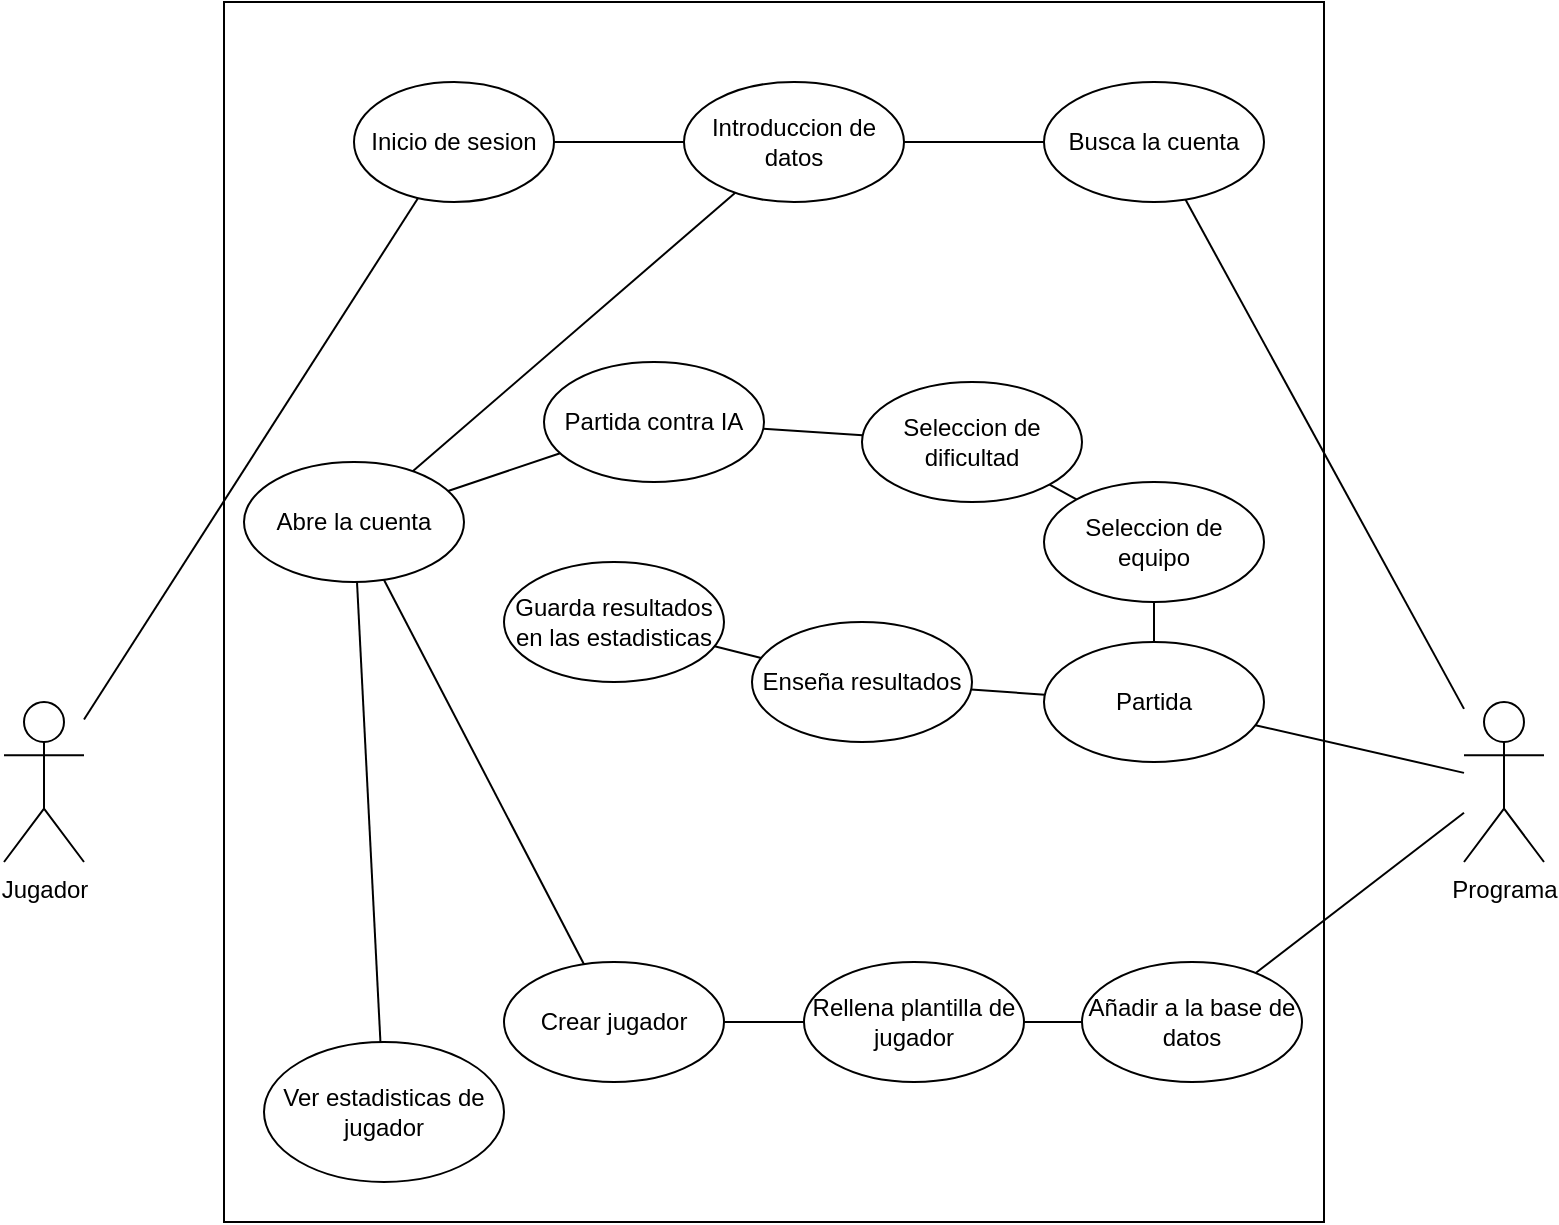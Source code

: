 <mxfile version="20.3.0" type="device"><diagram id="l-WyEPw-EO5zAGnTGzA9" name="Página-1"><mxGraphModel dx="1421" dy="865" grid="1" gridSize="10" guides="1" tooltips="1" connect="1" arrows="1" fold="1" page="1" pageScale="1" pageWidth="827" pageHeight="1169" math="0" shadow="0"><root><mxCell id="0"/><mxCell id="1" parent="0"/><mxCell id="cOPMSCWCCvKmP2tOlsZK-1" value="Jugador" style="shape=umlActor;verticalLabelPosition=bottom;verticalAlign=top;html=1;outlineConnect=0;" parent="1" vertex="1"><mxGeometry x="40" y="400" width="40" height="80" as="geometry"/></mxCell><mxCell id="cOPMSCWCCvKmP2tOlsZK-2" value="Programa" style="shape=umlActor;verticalLabelPosition=bottom;verticalAlign=top;html=1;outlineConnect=0;align=center;horizontal=1;" parent="1" vertex="1"><mxGeometry x="770" y="400" width="40" height="80" as="geometry"/></mxCell><mxCell id="cOPMSCWCCvKmP2tOlsZK-3" value="" style="rounded=0;whiteSpace=wrap;html=1;" parent="1" vertex="1"><mxGeometry x="150" y="50" width="550" height="610" as="geometry"/></mxCell><mxCell id="cOPMSCWCCvKmP2tOlsZK-4" value="Inicio de sesion" style="ellipse;whiteSpace=wrap;html=1;" parent="1" vertex="1"><mxGeometry x="215" y="90" width="100" height="60" as="geometry"/></mxCell><mxCell id="cOPMSCWCCvKmP2tOlsZK-8" value="Partida contra IA" style="ellipse;whiteSpace=wrap;html=1;" parent="1" vertex="1"><mxGeometry x="310" y="230" width="110" height="60" as="geometry"/></mxCell><mxCell id="cOPMSCWCCvKmP2tOlsZK-11" value="Crear jugador" style="ellipse;whiteSpace=wrap;html=1;" parent="1" vertex="1"><mxGeometry x="290" y="530" width="110" height="60" as="geometry"/></mxCell><mxCell id="cOPMSCWCCvKmP2tOlsZK-13" value="Ver estadisticas de jugador" style="ellipse;whiteSpace=wrap;html=1;" parent="1" vertex="1"><mxGeometry x="170" y="570" width="120" height="70" as="geometry"/></mxCell><mxCell id="cOPMSCWCCvKmP2tOlsZK-17" value="Introduccion de datos" style="ellipse;whiteSpace=wrap;html=1;" parent="1" vertex="1"><mxGeometry x="380" y="90" width="110" height="60" as="geometry"/></mxCell><mxCell id="cOPMSCWCCvKmP2tOlsZK-18" value="Busca la cuenta" style="ellipse;whiteSpace=wrap;html=1;" parent="1" vertex="1"><mxGeometry x="560" y="90" width="110" height="60" as="geometry"/></mxCell><mxCell id="cOPMSCWCCvKmP2tOlsZK-19" value="Abre la cuenta" style="ellipse;whiteSpace=wrap;html=1;" parent="1" vertex="1"><mxGeometry x="160" y="280" width="110" height="60" as="geometry"/></mxCell><mxCell id="cOPMSCWCCvKmP2tOlsZK-25" value="Seleccion de dificultad" style="ellipse;whiteSpace=wrap;html=1;" parent="1" vertex="1"><mxGeometry x="469" y="240" width="110" height="60" as="geometry"/></mxCell><mxCell id="cOPMSCWCCvKmP2tOlsZK-26" value="Partida" style="ellipse;whiteSpace=wrap;html=1;" parent="1" vertex="1"><mxGeometry x="560" y="370" width="110" height="60" as="geometry"/></mxCell><mxCell id="ZCx2jwb_KFV5a18Zm3Na-3" value="Rellena plantilla de jugador" style="ellipse;whiteSpace=wrap;html=1;" parent="1" vertex="1"><mxGeometry x="440" y="530" width="110" height="60" as="geometry"/></mxCell><mxCell id="zL7BMEmOXuIHpO-jG2Jz-1" value="" style="endArrow=none;html=1;rounded=0;" edge="1" parent="1" source="cOPMSCWCCvKmP2tOlsZK-1" target="cOPMSCWCCvKmP2tOlsZK-4"><mxGeometry width="50" height="50" relative="1" as="geometry"><mxPoint x="390" y="470" as="sourcePoint"/><mxPoint x="440" y="420" as="targetPoint"/></mxGeometry></mxCell><mxCell id="zL7BMEmOXuIHpO-jG2Jz-2" value="" style="endArrow=none;html=1;rounded=0;" edge="1" parent="1" source="cOPMSCWCCvKmP2tOlsZK-4" target="cOPMSCWCCvKmP2tOlsZK-17"><mxGeometry width="50" height="50" relative="1" as="geometry"><mxPoint x="390" y="470" as="sourcePoint"/><mxPoint x="440" y="420" as="targetPoint"/></mxGeometry></mxCell><mxCell id="zL7BMEmOXuIHpO-jG2Jz-3" value="" style="endArrow=none;html=1;rounded=0;" edge="1" parent="1" source="cOPMSCWCCvKmP2tOlsZK-17" target="cOPMSCWCCvKmP2tOlsZK-18"><mxGeometry width="50" height="50" relative="1" as="geometry"><mxPoint x="390" y="470" as="sourcePoint"/><mxPoint x="440" y="420" as="targetPoint"/></mxGeometry></mxCell><mxCell id="zL7BMEmOXuIHpO-jG2Jz-4" value="" style="endArrow=none;html=1;rounded=0;" edge="1" parent="1" source="cOPMSCWCCvKmP2tOlsZK-19" target="cOPMSCWCCvKmP2tOlsZK-17"><mxGeometry width="50" height="50" relative="1" as="geometry"><mxPoint x="390" y="470" as="sourcePoint"/><mxPoint x="440" y="420" as="targetPoint"/></mxGeometry></mxCell><mxCell id="zL7BMEmOXuIHpO-jG2Jz-5" value="" style="endArrow=none;html=1;rounded=0;" edge="1" parent="1" source="cOPMSCWCCvKmP2tOlsZK-2" target="cOPMSCWCCvKmP2tOlsZK-18"><mxGeometry width="50" height="50" relative="1" as="geometry"><mxPoint x="390" y="470" as="sourcePoint"/><mxPoint x="440" y="420" as="targetPoint"/></mxGeometry></mxCell><mxCell id="zL7BMEmOXuIHpO-jG2Jz-6" value="" style="endArrow=none;html=1;rounded=0;" edge="1" parent="1" source="cOPMSCWCCvKmP2tOlsZK-19" target="cOPMSCWCCvKmP2tOlsZK-8"><mxGeometry width="50" height="50" relative="1" as="geometry"><mxPoint x="390" y="470" as="sourcePoint"/><mxPoint x="440" y="420" as="targetPoint"/></mxGeometry></mxCell><mxCell id="zL7BMEmOXuIHpO-jG2Jz-7" value="" style="endArrow=none;html=1;rounded=0;" edge="1" parent="1" source="cOPMSCWCCvKmP2tOlsZK-8" target="cOPMSCWCCvKmP2tOlsZK-25"><mxGeometry width="50" height="50" relative="1" as="geometry"><mxPoint x="390" y="470" as="sourcePoint"/><mxPoint x="440" y="420" as="targetPoint"/></mxGeometry></mxCell><mxCell id="zL7BMEmOXuIHpO-jG2Jz-8" value="" style="endArrow=none;html=1;rounded=0;" edge="1" parent="1" source="zL7BMEmOXuIHpO-jG2Jz-22" target="cOPMSCWCCvKmP2tOlsZK-26"><mxGeometry width="50" height="50" relative="1" as="geometry"><mxPoint x="390" y="470" as="sourcePoint"/><mxPoint x="440" y="420" as="targetPoint"/></mxGeometry></mxCell><mxCell id="zL7BMEmOXuIHpO-jG2Jz-10" value="" style="endArrow=none;html=1;rounded=0;" edge="1" parent="1" source="cOPMSCWCCvKmP2tOlsZK-19" target="cOPMSCWCCvKmP2tOlsZK-11"><mxGeometry width="50" height="50" relative="1" as="geometry"><mxPoint x="390" y="470" as="sourcePoint"/><mxPoint x="440" y="420" as="targetPoint"/></mxGeometry></mxCell><mxCell id="zL7BMEmOXuIHpO-jG2Jz-13" value="" style="endArrow=none;html=1;rounded=0;" edge="1" parent="1" source="ZCx2jwb_KFV5a18Zm3Na-3" target="cOPMSCWCCvKmP2tOlsZK-11"><mxGeometry width="50" height="50" relative="1" as="geometry"><mxPoint x="390" y="470" as="sourcePoint"/><mxPoint x="469" y="540" as="targetPoint"/></mxGeometry></mxCell><mxCell id="zL7BMEmOXuIHpO-jG2Jz-17" value="" style="endArrow=none;html=1;rounded=0;" edge="1" parent="1" source="cOPMSCWCCvKmP2tOlsZK-19" target="cOPMSCWCCvKmP2tOlsZK-13"><mxGeometry width="50" height="50" relative="1" as="geometry"><mxPoint x="390" y="470" as="sourcePoint"/><mxPoint x="440" y="420" as="targetPoint"/></mxGeometry></mxCell><mxCell id="zL7BMEmOXuIHpO-jG2Jz-19" value="Añadir a la base de datos" style="ellipse;whiteSpace=wrap;html=1;" vertex="1" parent="1"><mxGeometry x="579" y="530" width="110" height="60" as="geometry"/></mxCell><mxCell id="zL7BMEmOXuIHpO-jG2Jz-20" value="" style="endArrow=none;html=1;rounded=0;" edge="1" parent="1" source="ZCx2jwb_KFV5a18Zm3Na-3" target="zL7BMEmOXuIHpO-jG2Jz-19"><mxGeometry width="50" height="50" relative="1" as="geometry"><mxPoint x="390" y="470" as="sourcePoint"/><mxPoint x="440" y="420" as="targetPoint"/></mxGeometry></mxCell><mxCell id="zL7BMEmOXuIHpO-jG2Jz-21" value="" style="endArrow=none;html=1;rounded=0;startArrow=none;" edge="1" parent="1" source="zL7BMEmOXuIHpO-jG2Jz-19" target="cOPMSCWCCvKmP2tOlsZK-2"><mxGeometry width="50" height="50" relative="1" as="geometry"><mxPoint x="390" y="470" as="sourcePoint"/><mxPoint x="440" y="420" as="targetPoint"/></mxGeometry></mxCell><mxCell id="zL7BMEmOXuIHpO-jG2Jz-23" value="" style="endArrow=none;html=1;rounded=0;" edge="1" parent="1" source="cOPMSCWCCvKmP2tOlsZK-25" target="zL7BMEmOXuIHpO-jG2Jz-22"><mxGeometry width="50" height="50" relative="1" as="geometry"><mxPoint x="485.677" y="409.808" as="sourcePoint"/><mxPoint x="584.457" y="360.272" as="targetPoint"/></mxGeometry></mxCell><mxCell id="zL7BMEmOXuIHpO-jG2Jz-24" value="Enseña resultados" style="ellipse;whiteSpace=wrap;html=1;" vertex="1" parent="1"><mxGeometry x="414" y="360" width="110" height="60" as="geometry"/></mxCell><mxCell id="zL7BMEmOXuIHpO-jG2Jz-25" value="Guarda resultados en las estadisticas" style="ellipse;whiteSpace=wrap;html=1;" vertex="1" parent="1"><mxGeometry x="290" y="330" width="110" height="60" as="geometry"/></mxCell><mxCell id="zL7BMEmOXuIHpO-jG2Jz-26" value="" style="endArrow=none;html=1;rounded=0;" edge="1" parent="1" source="cOPMSCWCCvKmP2tOlsZK-26" target="zL7BMEmOXuIHpO-jG2Jz-24"><mxGeometry width="50" height="50" relative="1" as="geometry"><mxPoint x="524.645" y="346.737" as="sourcePoint"/><mxPoint x="569.393" y="363.233" as="targetPoint"/></mxGeometry></mxCell><mxCell id="zL7BMEmOXuIHpO-jG2Jz-27" value="" style="endArrow=none;html=1;rounded=0;" edge="1" parent="1" source="zL7BMEmOXuIHpO-jG2Jz-24" target="zL7BMEmOXuIHpO-jG2Jz-25"><mxGeometry width="50" height="50" relative="1" as="geometry"><mxPoint x="612.004" y="409.955" as="sourcePoint"/><mxPoint x="608.327" y="440.055" as="targetPoint"/></mxGeometry></mxCell><mxCell id="zL7BMEmOXuIHpO-jG2Jz-28" value="" style="endArrow=none;html=1;rounded=0;" edge="1" parent="1" source="cOPMSCWCCvKmP2tOlsZK-2" target="cOPMSCWCCvKmP2tOlsZK-26"><mxGeometry width="50" height="50" relative="1" as="geometry"><mxPoint x="390" y="460" as="sourcePoint"/><mxPoint x="440" y="410" as="targetPoint"/></mxGeometry></mxCell><mxCell id="zL7BMEmOXuIHpO-jG2Jz-22" value="Seleccion de equipo" style="ellipse;whiteSpace=wrap;html=1;" vertex="1" parent="1"><mxGeometry x="560" y="290" width="110" height="60" as="geometry"/></mxCell></root></mxGraphModel></diagram></mxfile>